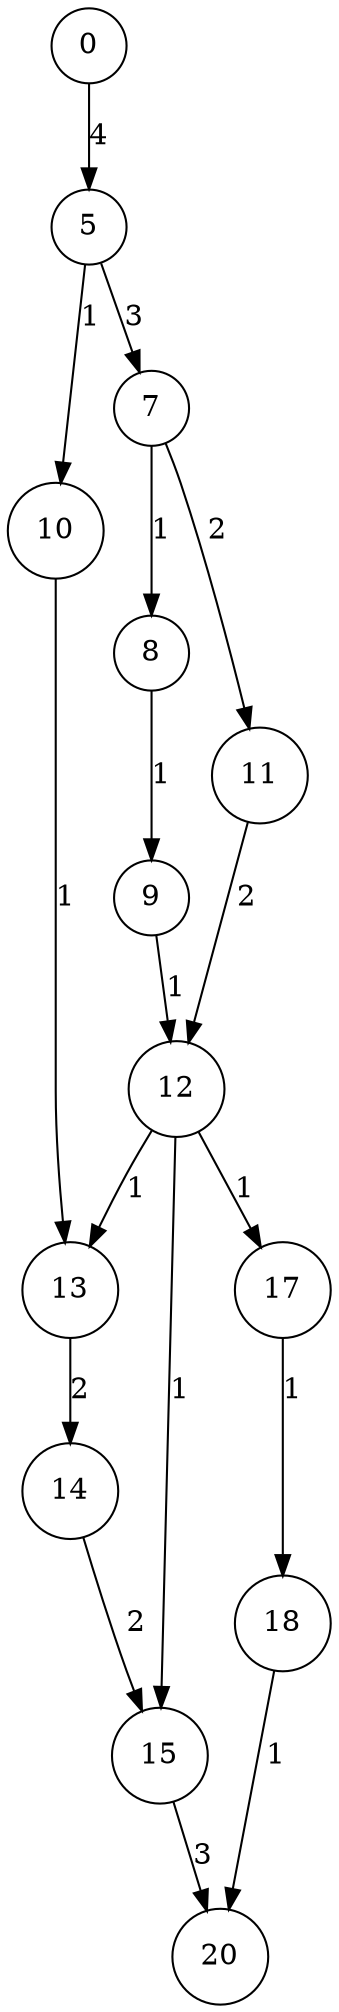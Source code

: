digraph G {
node[shape=circle];
"8" -> "9" [label=1];
"7" -> "11" [label=2];
"12" -> "17" [label=1];
"10" -> "13" [label=1];
"12" -> "13" [label=1];
"5" -> "10" [label=1];
"0" -> "5" [label=4];
"17" -> "18" [label=1];
"7" -> "8" [label=1];
"9" -> "12" [label=1];
"15" -> "20" [label=3];
"14" -> "15" [label=2];
"5" -> "7" [label=3];
"11" -> "12" [label=2];
"12" -> "15" [label=1];
"18" -> "20" [label=1];
"13" -> "14" [label=2];
}

